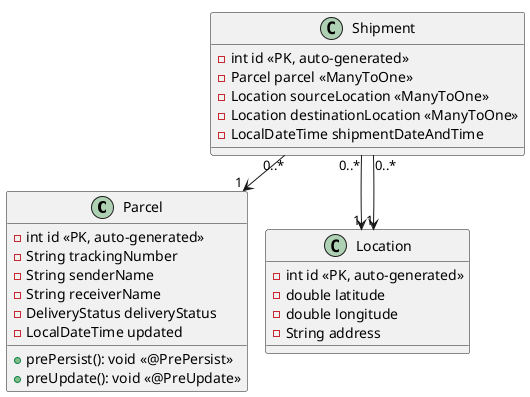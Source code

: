@startuml
'https://plantuml.com/class-diagram
!pragma layout smetana

class Parcel{
-int id <<PK, auto-generated>>
-String trackingNumber
-String senderName
-String receiverName
-DeliveryStatus deliveryStatus
-LocalDateTime updated
+prePersist(): void <<@PrePersist>>
+preUpdate(): void <<@PreUpdate>>
}

class Location{
-int id <<PK, auto-generated>>
-double latitude
-double longitude
-String address
}

class Shipment{
-int id <<PK, auto-generated>>
-Parcel parcel <<ManyToOne>>
-Location sourceLocation <<ManyToOne>>
-Location destinationLocation <<ManyToOne>>
-LocalDateTime shipmentDateAndTime
}

Shipment "0..*" --> "1" Parcel
Shipment "0..*" --> "1" Location
Shipment "0..*" --> "1" Location
@enduml